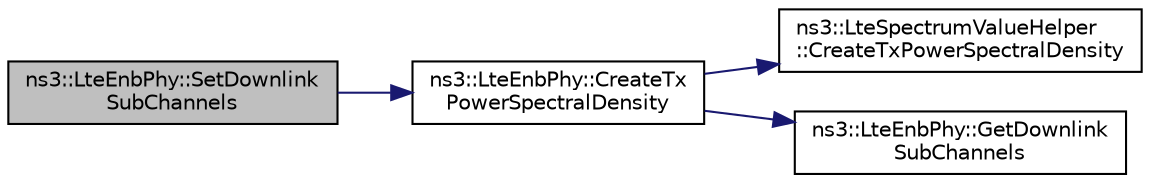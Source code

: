digraph "ns3::LteEnbPhy::SetDownlinkSubChannels"
{
  edge [fontname="Helvetica",fontsize="10",labelfontname="Helvetica",labelfontsize="10"];
  node [fontname="Helvetica",fontsize="10",shape=record];
  rankdir="LR";
  Node1 [label="ns3::LteEnbPhy::SetDownlink\lSubChannels",height=0.2,width=0.4,color="black", fillcolor="grey75", style="filled", fontcolor="black"];
  Node1 -> Node2 [color="midnightblue",fontsize="10",style="solid"];
  Node2 [label="ns3::LteEnbPhy::CreateTx\lPowerSpectralDensity",height=0.2,width=0.4,color="black", fillcolor="white", style="filled",URL="$d3/d51/classns3_1_1LteEnbPhy.html#ab8247c37a1c9b9f76a69886fe430a4cd",tooltip="Create the PSD for TX. "];
  Node2 -> Node3 [color="midnightblue",fontsize="10",style="solid"];
  Node3 [label="ns3::LteSpectrumValueHelper\l::CreateTxPowerSpectralDensity",height=0.2,width=0.4,color="black", fillcolor="white", style="filled",URL="$d9/d35/classns3_1_1LteSpectrumValueHelper.html#a3a6f8d1d197709d458882dfcf6005aa7"];
  Node2 -> Node4 [color="midnightblue",fontsize="10",style="solid"];
  Node4 [label="ns3::LteEnbPhy::GetDownlink\lSubChannels",height=0.2,width=0.4,color="black", fillcolor="white", style="filled",URL="$d3/d51/classns3_1_1LteEnbPhy.html#a99bffb91169ac7f39c27e3dc15a5ddc8"];
}
